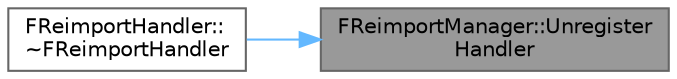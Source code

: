 digraph "FReimportManager::UnregisterHandler"
{
 // INTERACTIVE_SVG=YES
 // LATEX_PDF_SIZE
  bgcolor="transparent";
  edge [fontname=Helvetica,fontsize=10,labelfontname=Helvetica,labelfontsize=10];
  node [fontname=Helvetica,fontsize=10,shape=box,height=0.2,width=0.4];
  rankdir="RL";
  Node1 [id="Node000001",label="FReimportManager::Unregister\lHandler",height=0.2,width=0.4,color="gray40", fillcolor="grey60", style="filled", fontcolor="black",tooltip="Unregister a reimport handler from the manager."];
  Node1 -> Node2 [id="edge1_Node000001_Node000002",dir="back",color="steelblue1",style="solid",tooltip=" "];
  Node2 [id="Node000002",label="FReimportHandler::\l~FReimportHandler",height=0.2,width=0.4,color="grey40", fillcolor="white", style="filled",URL="$db/dfc/classFReimportHandler.html#a1ce256398325a28877dcc393a6e568cc",tooltip="Destructor."];
}
